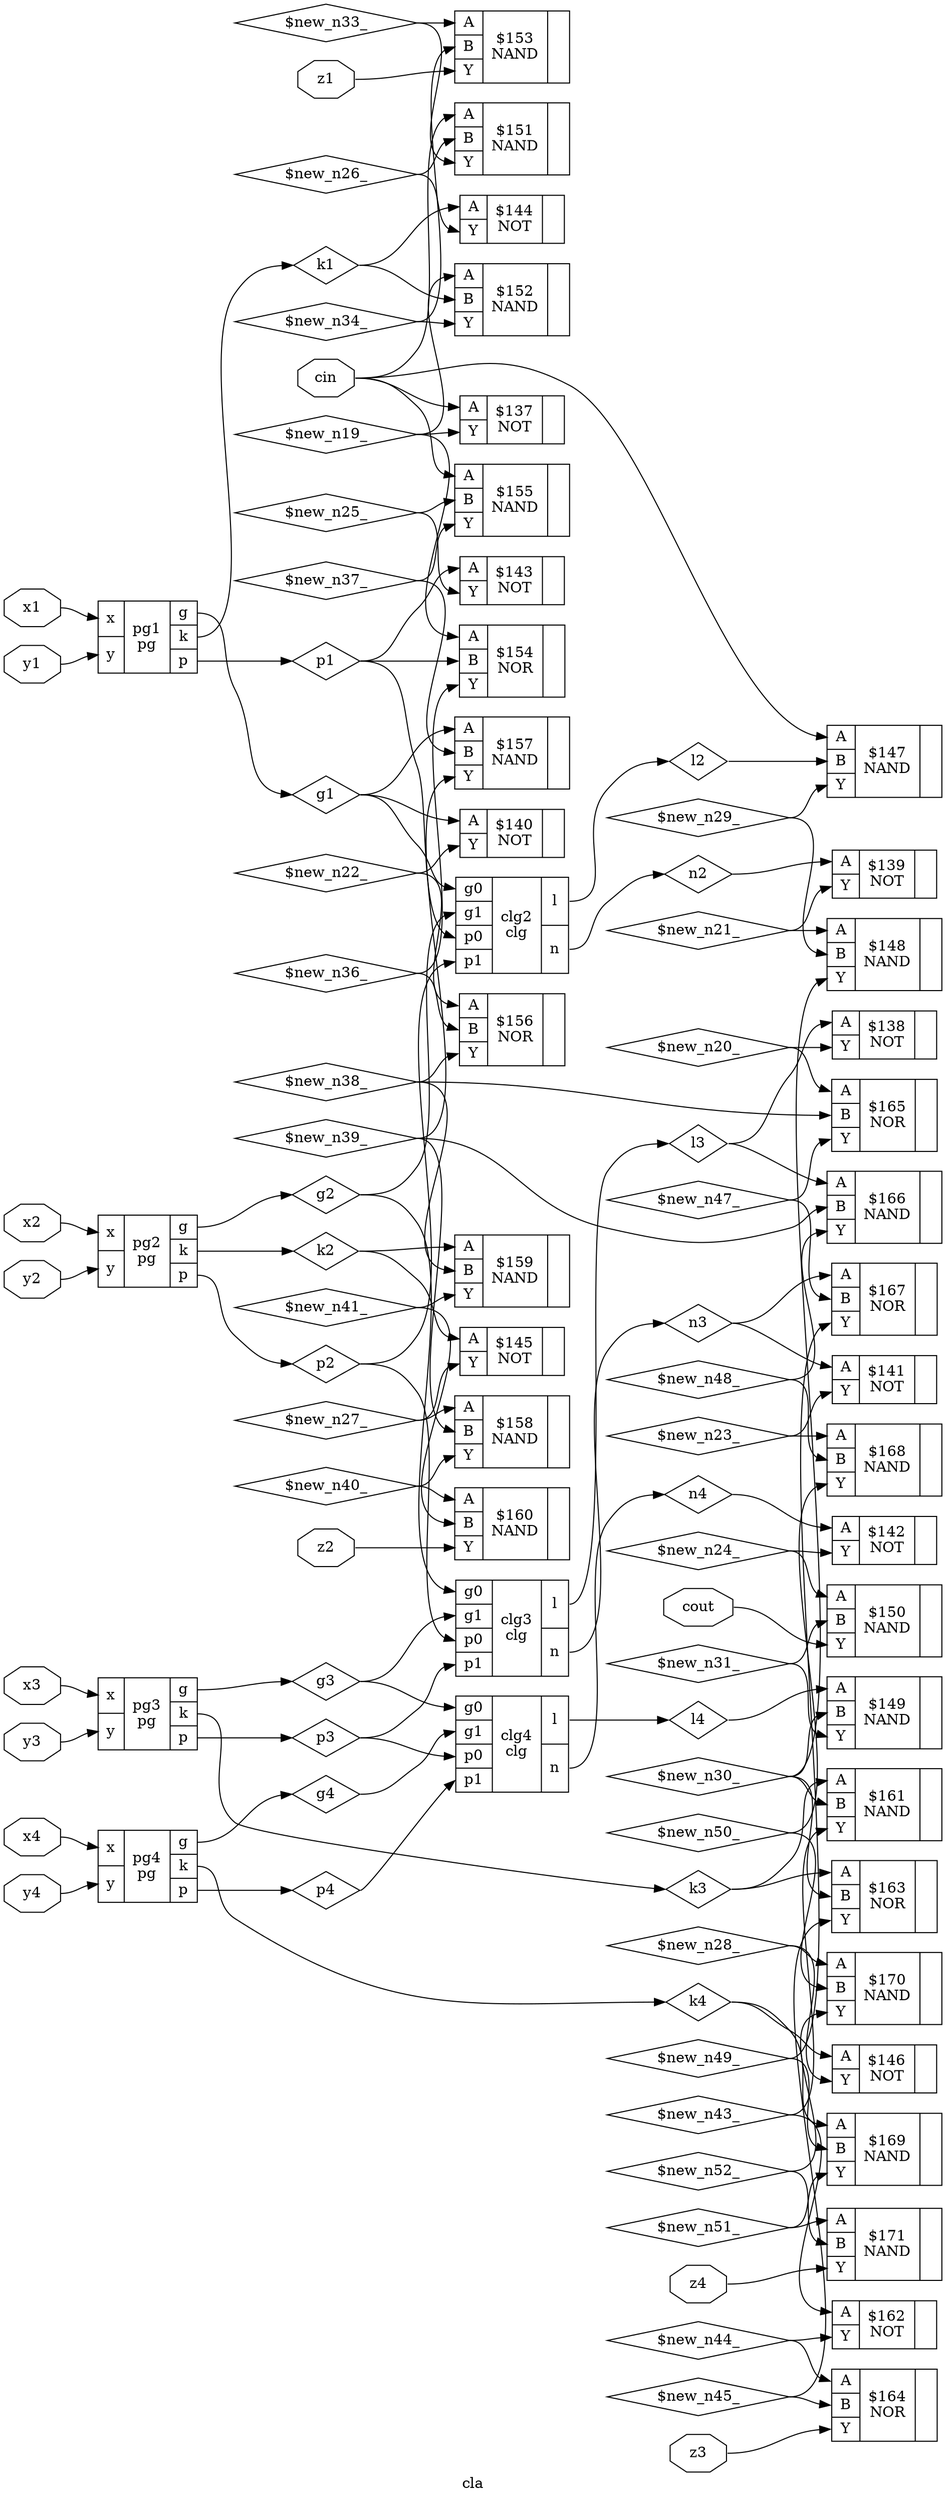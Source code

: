 digraph "cla" {
label="cla";
rankdir="LR";
remincross=true;
n31 [ shape=octagon, label="cin", color="black", fontcolor="black" ];
n32 [ shape=octagon, label="cout", color="black", fontcolor="black" ];
n33 [ shape=diamond, label="g1", color="black", fontcolor="black" ];
n34 [ shape=diamond, label="g2", color="black", fontcolor="black" ];
n35 [ shape=diamond, label="g3", color="black", fontcolor="black" ];
n36 [ shape=diamond, label="g4", color="black", fontcolor="black" ];
n37 [ shape=diamond, label="k1", color="black", fontcolor="black" ];
n38 [ shape=diamond, label="k2", color="black", fontcolor="black" ];
n39 [ shape=diamond, label="k3", color="black", fontcolor="black" ];
n40 [ shape=diamond, label="k4", color="black", fontcolor="black" ];
n41 [ shape=diamond, label="l2", color="black", fontcolor="black" ];
n42 [ shape=diamond, label="l3", color="black", fontcolor="black" ];
n43 [ shape=diamond, label="l4", color="black", fontcolor="black" ];
n44 [ shape=diamond, label="n2", color="black", fontcolor="black" ];
n45 [ shape=diamond, label="n3", color="black", fontcolor="black" ];
n46 [ shape=diamond, label="n4", color="black", fontcolor="black" ];
n47 [ shape=diamond, label="p1", color="black", fontcolor="black" ];
n48 [ shape=diamond, label="p2", color="black", fontcolor="black" ];
n49 [ shape=diamond, label="p3", color="black", fontcolor="black" ];
n50 [ shape=diamond, label="p4", color="black", fontcolor="black" ];
n51 [ shape=octagon, label="x1", color="black", fontcolor="black" ];
n52 [ shape=octagon, label="x2", color="black", fontcolor="black" ];
n53 [ shape=octagon, label="x3", color="black", fontcolor="black" ];
n54 [ shape=octagon, label="x4", color="black", fontcolor="black" ];
n55 [ shape=octagon, label="y1", color="black", fontcolor="black" ];
n56 [ shape=octagon, label="y2", color="black", fontcolor="black" ];
n57 [ shape=octagon, label="y3", color="black", fontcolor="black" ];
n58 [ shape=octagon, label="y4", color="black", fontcolor="black" ];
n59 [ shape=octagon, label="z1", color="black", fontcolor="black" ];
n60 [ shape=octagon, label="z2", color="black", fontcolor="black" ];
n61 [ shape=octagon, label="z3", color="black", fontcolor="black" ];
n62 [ shape=octagon, label="z4", color="black", fontcolor="black" ];
c65 [ shape=record, label="{{<p63> A|<p64> Y}|$137\nNOT|{}}",  ];
c66 [ shape=record, label="{{<p63> A|<p64> Y}|$138\nNOT|{}}",  ];
c67 [ shape=record, label="{{<p63> A|<p64> Y}|$139\nNOT|{}}",  ];
c68 [ shape=record, label="{{<p63> A|<p64> Y}|$140\nNOT|{}}",  ];
c69 [ shape=record, label="{{<p63> A|<p64> Y}|$141\nNOT|{}}",  ];
c70 [ shape=record, label="{{<p63> A|<p64> Y}|$142\nNOT|{}}",  ];
c71 [ shape=record, label="{{<p63> A|<p64> Y}|$143\nNOT|{}}",  ];
c72 [ shape=record, label="{{<p63> A|<p64> Y}|$144\nNOT|{}}",  ];
c73 [ shape=record, label="{{<p63> A|<p64> Y}|$145\nNOT|{}}",  ];
c74 [ shape=record, label="{{<p63> A|<p64> Y}|$146\nNOT|{}}",  ];
c76 [ shape=record, label="{{<p63> A|<p75> B|<p64> Y}|$147\nNAND|{}}",  ];
c77 [ shape=record, label="{{<p63> A|<p75> B|<p64> Y}|$148\nNAND|{}}",  ];
c78 [ shape=record, label="{{<p63> A|<p75> B|<p64> Y}|$149\nNAND|{}}",  ];
c79 [ shape=record, label="{{<p63> A|<p75> B|<p64> Y}|$150\nNAND|{}}",  ];
c80 [ shape=record, label="{{<p63> A|<p75> B|<p64> Y}|$151\nNAND|{}}",  ];
c81 [ shape=record, label="{{<p63> A|<p75> B|<p64> Y}|$152\nNAND|{}}",  ];
c82 [ shape=record, label="{{<p63> A|<p75> B|<p64> Y}|$153\nNAND|{}}",  ];
c83 [ shape=record, label="{{<p63> A|<p75> B|<p64> Y}|$154\nNOR|{}}",  ];
c84 [ shape=record, label="{{<p63> A|<p75> B|<p64> Y}|$155\nNAND|{}}",  ];
c85 [ shape=record, label="{{<p63> A|<p75> B|<p64> Y}|$156\nNOR|{}}",  ];
c86 [ shape=record, label="{{<p63> A|<p75> B|<p64> Y}|$157\nNAND|{}}",  ];
c87 [ shape=record, label="{{<p63> A|<p75> B|<p64> Y}|$158\nNAND|{}}",  ];
c88 [ shape=record, label="{{<p63> A|<p75> B|<p64> Y}|$159\nNAND|{}}",  ];
c89 [ shape=record, label="{{<p63> A|<p75> B|<p64> Y}|$160\nNAND|{}}",  ];
c90 [ shape=record, label="{{<p63> A|<p75> B|<p64> Y}|$161\nNAND|{}}",  ];
c91 [ shape=record, label="{{<p63> A|<p64> Y}|$162\nNOT|{}}",  ];
c92 [ shape=record, label="{{<p63> A|<p75> B|<p64> Y}|$163\nNOR|{}}",  ];
c93 [ shape=record, label="{{<p63> A|<p75> B|<p64> Y}|$164\nNOR|{}}",  ];
c94 [ shape=record, label="{{<p63> A|<p75> B|<p64> Y}|$165\nNOR|{}}",  ];
c95 [ shape=record, label="{{<p63> A|<p75> B|<p64> Y}|$166\nNAND|{}}",  ];
c96 [ shape=record, label="{{<p63> A|<p75> B|<p64> Y}|$167\nNOR|{}}",  ];
c97 [ shape=record, label="{{<p63> A|<p75> B|<p64> Y}|$168\nNAND|{}}",  ];
c98 [ shape=record, label="{{<p63> A|<p75> B|<p64> Y}|$169\nNAND|{}}",  ];
c99 [ shape=record, label="{{<p63> A|<p75> B|<p64> Y}|$170\nNAND|{}}",  ];
c100 [ shape=record, label="{{<p63> A|<p75> B|<p64> Y}|$171\nNAND|{}}",  ];
c105 [ shape=record, label="{{<p101> g0|<p33> g1|<p102> p0|<p47> p1}|clg2\nclg|{<p103> l|<p104> n}}",  ];
c106 [ shape=record, label="{{<p101> g0|<p33> g1|<p102> p0|<p47> p1}|clg3\nclg|{<p103> l|<p104> n}}",  ];
c107 [ shape=record, label="{{<p101> g0|<p33> g1|<p102> p0|<p47> p1}|clg4\nclg|{<p103> l|<p104> n}}",  ];
c113 [ shape=record, label="{{<p108> x|<p109> y}|pg1\npg|{<p110> g|<p111> k|<p112> p}}",  ];
c114 [ shape=record, label="{{<p108> x|<p109> y}|pg2\npg|{<p110> g|<p111> k|<p112> p}}",  ];
c115 [ shape=record, label="{{<p108> x|<p109> y}|pg3\npg|{<p110> g|<p111> k|<p112> p}}",  ];
c116 [ shape=record, label="{{<p108> x|<p109> y}|pg4\npg|{<p110> g|<p111> k|<p112> p}}",  ];
n1 [ shape=diamond, label="$new_n19_" ];
n1:e -> c65:p64:w [color="black", fontcolor="black", label=""];
n1:e -> c81:p63:w [color="black", fontcolor="black", label=""];
n1:e -> c83:p63:w [color="black", fontcolor="black", label=""];
n10 [ shape=diamond, label="$new_n28_" ];
n10:e -> c74:p64:w [color="black", fontcolor="black", label=""];
n10:e -> c99:p63:w [color="black", fontcolor="black", label=""];
n11 [ shape=diamond, label="$new_n29_" ];
n11:e -> c76:p64:w [color="black", fontcolor="black", label=""];
n11:e -> c77:p75:w [color="black", fontcolor="black", label=""];
n12 [ shape=diamond, label="$new_n30_" ];
n12:e -> c77:p64:w [color="black", fontcolor="black", label=""];
n12:e -> c78:p75:w [color="black", fontcolor="black", label=""];
n12:e -> c90:p75:w [color="black", fontcolor="black", label=""];
n12:e -> c92:p75:w [color="black", fontcolor="black", label=""];
n13 [ shape=diamond, label="$new_n31_" ];
n13:e -> c78:p64:w [color="black", fontcolor="black", label=""];
n13:e -> c79:p75:w [color="black", fontcolor="black", label=""];
n14 [ shape=diamond, label="$new_n33_" ];
n14:e -> c80:p64:w [color="black", fontcolor="black", label=""];
n14:e -> c82:p63:w [color="black", fontcolor="black", label=""];
n15 [ shape=diamond, label="$new_n34_" ];
n15:e -> c81:p64:w [color="black", fontcolor="black", label=""];
n15:e -> c82:p75:w [color="black", fontcolor="black", label=""];
n16 [ shape=diamond, label="$new_n36_" ];
n16:e -> c83:p64:w [color="black", fontcolor="black", label=""];
n16:e -> c85:p75:w [color="black", fontcolor="black", label=""];
n17 [ shape=diamond, label="$new_n37_" ];
n17:e -> c84:p64:w [color="black", fontcolor="black", label=""];
n17:e -> c86:p75:w [color="black", fontcolor="black", label=""];
n18 [ shape=diamond, label="$new_n38_" ];
n18:e -> c85:p64:w [color="black", fontcolor="black", label=""];
n18:e -> c88:p75:w [color="black", fontcolor="black", label=""];
n18:e -> c94:p75:w [color="black", fontcolor="black", label=""];
n19 [ shape=diamond, label="$new_n39_" ];
n19:e -> c86:p64:w [color="black", fontcolor="black", label=""];
n19:e -> c87:p75:w [color="black", fontcolor="black", label=""];
n19:e -> c95:p75:w [color="black", fontcolor="black", label=""];
n2 [ shape=diamond, label="$new_n20_" ];
n2:e -> c66:p64:w [color="black", fontcolor="black", label=""];
n2:e -> c94:p63:w [color="black", fontcolor="black", label=""];
n20 [ shape=diamond, label="$new_n40_" ];
n20:e -> c87:p64:w [color="black", fontcolor="black", label=""];
n20:e -> c89:p63:w [color="black", fontcolor="black", label=""];
n21 [ shape=diamond, label="$new_n41_" ];
n21:e -> c88:p64:w [color="black", fontcolor="black", label=""];
n21:e -> c89:p75:w [color="black", fontcolor="black", label=""];
n22 [ shape=diamond, label="$new_n43_" ];
n22:e -> c90:p64:w [color="black", fontcolor="black", label=""];
n22:e -> c91:p63:w [color="black", fontcolor="black", label=""];
n23 [ shape=diamond, label="$new_n44_" ];
n23:e -> c91:p64:w [color="black", fontcolor="black", label=""];
n23:e -> c93:p63:w [color="black", fontcolor="black", label=""];
n24 [ shape=diamond, label="$new_n45_" ];
n24:e -> c92:p64:w [color="black", fontcolor="black", label=""];
n24:e -> c93:p75:w [color="black", fontcolor="black", label=""];
n25 [ shape=diamond, label="$new_n47_" ];
n25:e -> c94:p64:w [color="black", fontcolor="black", label=""];
n25:e -> c96:p75:w [color="black", fontcolor="black", label=""];
n26 [ shape=diamond, label="$new_n48_" ];
n26:e -> c95:p64:w [color="black", fontcolor="black", label=""];
n26:e -> c97:p75:w [color="black", fontcolor="black", label=""];
n27 [ shape=diamond, label="$new_n49_" ];
n27:e -> c96:p64:w [color="black", fontcolor="black", label=""];
n27:e -> c98:p75:w [color="black", fontcolor="black", label=""];
n28 [ shape=diamond, label="$new_n50_" ];
n28:e -> c97:p64:w [color="black", fontcolor="black", label=""];
n28:e -> c99:p75:w [color="black", fontcolor="black", label=""];
n29 [ shape=diamond, label="$new_n51_" ];
n29:e -> c100:p63:w [color="black", fontcolor="black", label=""];
n29:e -> c98:p64:w [color="black", fontcolor="black", label=""];
n3 [ shape=diamond, label="$new_n21_" ];
n3:e -> c67:p64:w [color="black", fontcolor="black", label=""];
n3:e -> c77:p63:w [color="black", fontcolor="black", label=""];
n30 [ shape=diamond, label="$new_n52_" ];
n30:e -> c100:p75:w [color="black", fontcolor="black", label=""];
n30:e -> c99:p64:w [color="black", fontcolor="black", label=""];
n31:e -> c65:p63:w [color="black", fontcolor="black", label=""];
n31:e -> c76:p63:w [color="black", fontcolor="black", label=""];
n31:e -> c80:p63:w [color="black", fontcolor="black", label=""];
n31:e -> c84:p63:w [color="black", fontcolor="black", label=""];
n32:e -> c79:p64:w [color="black", fontcolor="black", label=""];
c113:p110:e -> n33:w [color="black", fontcolor="black", label=""];
n33:e -> c105:p101:w [color="black", fontcolor="black", label=""];
n33:e -> c68:p63:w [color="black", fontcolor="black", label=""];
n33:e -> c86:p63:w [color="black", fontcolor="black", label=""];
c114:p110:e -> n34:w [color="black", fontcolor="black", label=""];
n34:e -> c105:p33:w [color="black", fontcolor="black", label=""];
n34:e -> c106:p101:w [color="black", fontcolor="black", label=""];
c115:p110:e -> n35:w [color="black", fontcolor="black", label=""];
n35:e -> c106:p33:w [color="black", fontcolor="black", label=""];
n35:e -> c107:p101:w [color="black", fontcolor="black", label=""];
c116:p110:e -> n36:w [color="black", fontcolor="black", label=""];
n36:e -> c107:p33:w [color="black", fontcolor="black", label=""];
c113:p111:e -> n37:w [color="black", fontcolor="black", label=""];
n37:e -> c72:p63:w [color="black", fontcolor="black", label=""];
n37:e -> c81:p75:w [color="black", fontcolor="black", label=""];
c114:p111:e -> n38:w [color="black", fontcolor="black", label=""];
n38:e -> c73:p63:w [color="black", fontcolor="black", label=""];
n38:e -> c88:p63:w [color="black", fontcolor="black", label=""];
c115:p111:e -> n39:w [color="black", fontcolor="black", label=""];
n39:e -> c90:p63:w [color="black", fontcolor="black", label=""];
n39:e -> c92:p63:w [color="black", fontcolor="black", label=""];
n4 [ shape=diamond, label="$new_n22_" ];
n4:e -> c68:p64:w [color="black", fontcolor="black", label=""];
n4:e -> c85:p63:w [color="black", fontcolor="black", label=""];
c116:p111:e -> n40:w [color="black", fontcolor="black", label=""];
n40:e -> c74:p63:w [color="black", fontcolor="black", label=""];
n40:e -> c98:p63:w [color="black", fontcolor="black", label=""];
c105:p103:e -> n41:w [color="black", fontcolor="black", label=""];
n41:e -> c76:p75:w [color="black", fontcolor="black", label=""];
c106:p103:e -> n42:w [color="black", fontcolor="black", label=""];
n42:e -> c66:p63:w [color="black", fontcolor="black", label=""];
n42:e -> c95:p63:w [color="black", fontcolor="black", label=""];
c107:p103:e -> n43:w [color="black", fontcolor="black", label=""];
n43:e -> c78:p63:w [color="black", fontcolor="black", label=""];
c105:p104:e -> n44:w [color="black", fontcolor="black", label=""];
n44:e -> c67:p63:w [color="black", fontcolor="black", label=""];
c106:p104:e -> n45:w [color="black", fontcolor="black", label=""];
n45:e -> c69:p63:w [color="black", fontcolor="black", label=""];
n45:e -> c96:p63:w [color="black", fontcolor="black", label=""];
c107:p104:e -> n46:w [color="black", fontcolor="black", label=""];
n46:e -> c70:p63:w [color="black", fontcolor="black", label=""];
c113:p112:e -> n47:w [color="black", fontcolor="black", label=""];
n47:e -> c105:p102:w [color="black", fontcolor="black", label=""];
n47:e -> c71:p63:w [color="black", fontcolor="black", label=""];
n47:e -> c83:p75:w [color="black", fontcolor="black", label=""];
c114:p112:e -> n48:w [color="black", fontcolor="black", label=""];
n48:e -> c105:p47:w [color="black", fontcolor="black", label=""];
n48:e -> c106:p102:w [color="black", fontcolor="black", label=""];
c115:p112:e -> n49:w [color="black", fontcolor="black", label=""];
n49:e -> c106:p47:w [color="black", fontcolor="black", label=""];
n49:e -> c107:p102:w [color="black", fontcolor="black", label=""];
n5 [ shape=diamond, label="$new_n23_" ];
n5:e -> c69:p64:w [color="black", fontcolor="black", label=""];
n5:e -> c97:p63:w [color="black", fontcolor="black", label=""];
c116:p112:e -> n50:w [color="black", fontcolor="black", label=""];
n50:e -> c107:p47:w [color="black", fontcolor="black", label=""];
n51:e -> c113:p108:w [color="black", fontcolor="black", label=""];
n52:e -> c114:p108:w [color="black", fontcolor="black", label=""];
n53:e -> c115:p108:w [color="black", fontcolor="black", label=""];
n54:e -> c116:p108:w [color="black", fontcolor="black", label=""];
n55:e -> c113:p109:w [color="black", fontcolor="black", label=""];
n56:e -> c114:p109:w [color="black", fontcolor="black", label=""];
n57:e -> c115:p109:w [color="black", fontcolor="black", label=""];
n58:e -> c116:p109:w [color="black", fontcolor="black", label=""];
n59:e -> c82:p64:w [color="black", fontcolor="black", label=""];
n6 [ shape=diamond, label="$new_n24_" ];
n6:e -> c70:p64:w [color="black", fontcolor="black", label=""];
n6:e -> c79:p63:w [color="black", fontcolor="black", label=""];
n60:e -> c89:p64:w [color="black", fontcolor="black", label=""];
n61:e -> c93:p64:w [color="black", fontcolor="black", label=""];
n62:e -> c100:p64:w [color="black", fontcolor="black", label=""];
n7 [ shape=diamond, label="$new_n25_" ];
n7:e -> c71:p64:w [color="black", fontcolor="black", label=""];
n7:e -> c84:p75:w [color="black", fontcolor="black", label=""];
n8 [ shape=diamond, label="$new_n26_" ];
n8:e -> c72:p64:w [color="black", fontcolor="black", label=""];
n8:e -> c80:p75:w [color="black", fontcolor="black", label=""];
n9 [ shape=diamond, label="$new_n27_" ];
n9:e -> c73:p64:w [color="black", fontcolor="black", label=""];
n9:e -> c87:p63:w [color="black", fontcolor="black", label=""];
}
digraph "clg" {
label="clg";
rankdir="LR";
remincross=true;
n3 [ shape=octagon, label="g0", color="black", fontcolor="black" ];
n4 [ shape=octagon, label="g1", color="black", fontcolor="black" ];
n5 [ shape=octagon, label="l", color="black", fontcolor="black" ];
n6 [ shape=octagon, label="n", color="black", fontcolor="black" ];
n7 [ shape=octagon, label="p0", color="black", fontcolor="black" ];
n8 [ shape=octagon, label="p1", color="black", fontcolor="black" ];
c12 [ shape=record, label="{{<p9> A|<p10> B|<p11> Y}|$173\nNOR|{}}",  ];
c13 [ shape=record, label="{{<p9> A|<p11> Y}|$174\nNOT|{}}",  ];
c14 [ shape=record, label="{{<p9> A|<p10> B|<p11> Y}|$175\nNAND|{}}",  ];
c15 [ shape=record, label="{{<p9> A|<p10> B|<p11> Y}|$176\nNOR|{}}",  ];
n1 [ shape=diamond, label="$new_n7_" ];
n1:e -> c12:p11:w [color="black", fontcolor="black", label=""];
n1:e -> c13:p9:w [color="black", fontcolor="black", label=""];
n2 [ shape=diamond, label="$new_n8_" ];
n2:e -> c13:p11:w [color="black", fontcolor="black", label=""];
n2:e -> c14:p10:w [color="black", fontcolor="black", label=""];
n3:e -> c12:p10:w [color="black", fontcolor="black", label=""];
n4:e -> c14:p9:w [color="black", fontcolor="black", label=""];
n5:e -> c15:p11:w [color="black", fontcolor="black", label=""];
n6:e -> c14:p11:w [color="black", fontcolor="black", label=""];
n7:e -> c15:p10:w [color="black", fontcolor="black", label=""];
n8:e -> c12:p9:w [color="black", fontcolor="black", label=""];
n8:e -> c15:p9:w [color="black", fontcolor="black", label=""];
}
digraph "pg" {
label="pg";
rankdir="LR";
remincross=true;
n2 [ shape=octagon, label="g", color="black", fontcolor="black" ];
n3 [ shape=octagon, label="k", color="black", fontcolor="black" ];
n4 [ shape=octagon, label="p", color="black", fontcolor="black" ];
n5 [ shape=octagon, label="x", color="black", fontcolor="black" ];
n6 [ shape=octagon, label="y", color="black", fontcolor="black" ];
c10 [ shape=record, label="{{<p7> A|<p8> B|<p9> Y}|$178\nNOR|{}}",  ];
c11 [ shape=record, label="{{<p7> A|<p8> B|<p9> Y}|$179\nNAND|{}}",  ];
c12 [ shape=record, label="{{<p7> A|<p9> Y}|$180\nNOT|{}}",  ];
c13 [ shape=record, label="{{<p7> A|<p8> B|<p9> Y}|$181\nNOR|{}}",  ];
n1 [ shape=diamond, label="$new_n8_" ];
n1:e -> c12:p9:w [color="black", fontcolor="black", label=""];
n1:e -> c13:p8:w [color="black", fontcolor="black", label=""];
n2:e -> c11:p9:w [color="black", fontcolor="black", label=""];
n2:e -> c12:p7:w [color="black", fontcolor="black", label=""];
n3:e -> c13:p9:w [color="black", fontcolor="black", label=""];
n4:e -> c10:p9:w [color="black", fontcolor="black", label=""];
n4:e -> c13:p7:w [color="black", fontcolor="black", label=""];
n5:e -> c10:p7:w [color="black", fontcolor="black", label=""];
n5:e -> c11:p7:w [color="black", fontcolor="black", label=""];
n6:e -> c10:p8:w [color="black", fontcolor="black", label=""];
n6:e -> c11:p8:w [color="black", fontcolor="black", label=""];
}

